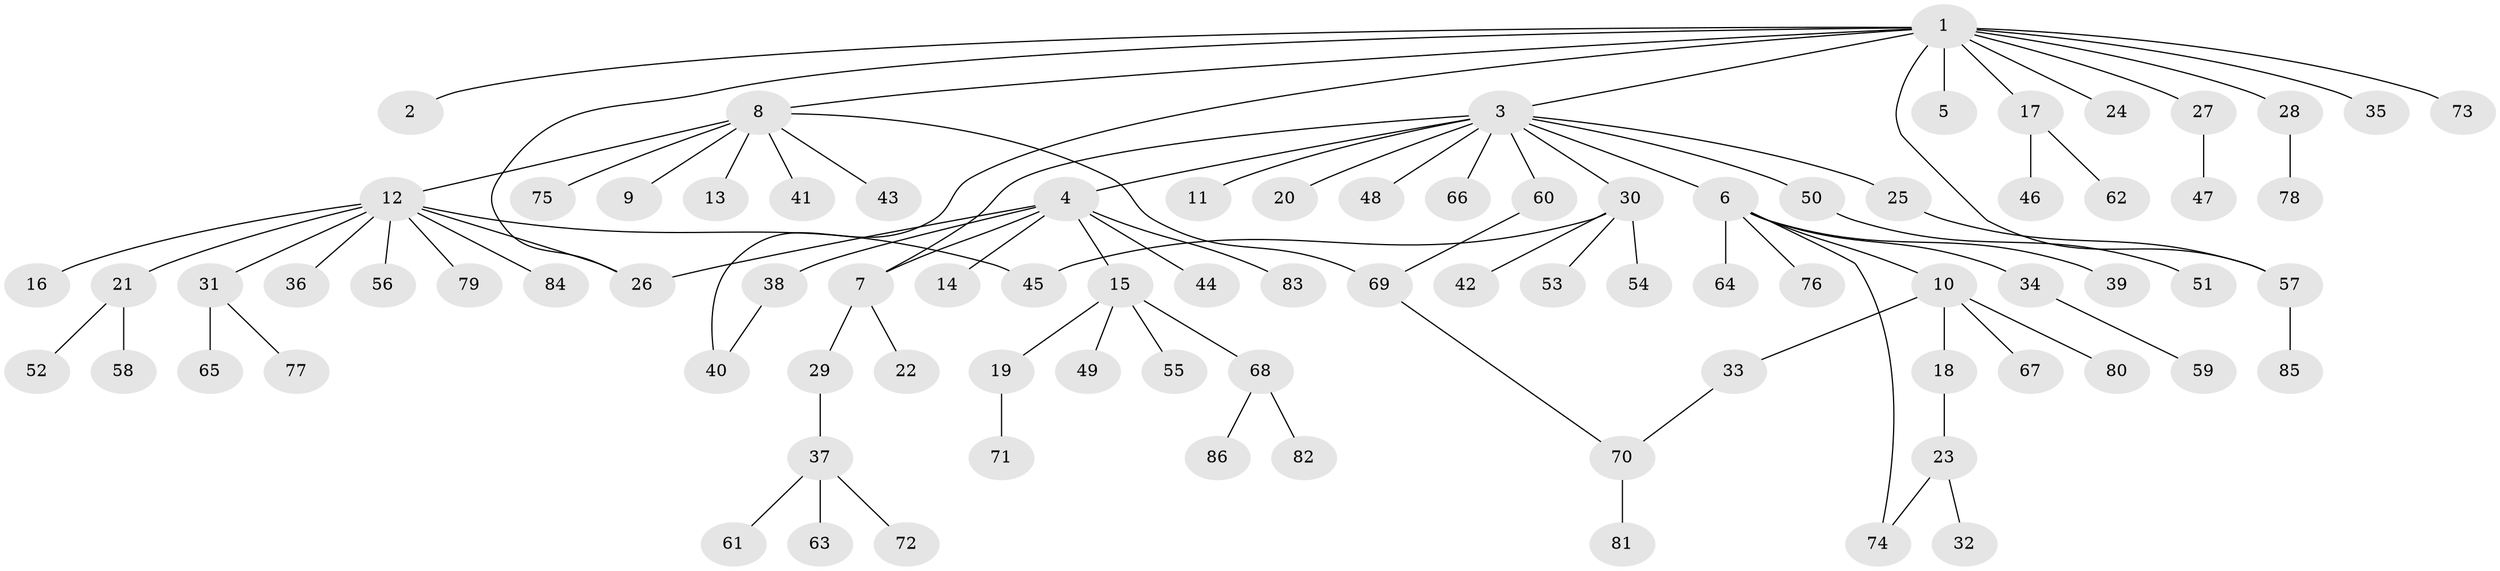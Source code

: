 // coarse degree distribution, {8: 0.058823529411764705, 1: 0.8529411764705882, 2: 0.029411764705882353, 5: 0.029411764705882353, 16: 0.029411764705882353}
// Generated by graph-tools (version 1.1) at 2025/51/03/04/25 21:51:00]
// undirected, 86 vertices, 94 edges
graph export_dot {
graph [start="1"]
  node [color=gray90,style=filled];
  1;
  2;
  3;
  4;
  5;
  6;
  7;
  8;
  9;
  10;
  11;
  12;
  13;
  14;
  15;
  16;
  17;
  18;
  19;
  20;
  21;
  22;
  23;
  24;
  25;
  26;
  27;
  28;
  29;
  30;
  31;
  32;
  33;
  34;
  35;
  36;
  37;
  38;
  39;
  40;
  41;
  42;
  43;
  44;
  45;
  46;
  47;
  48;
  49;
  50;
  51;
  52;
  53;
  54;
  55;
  56;
  57;
  58;
  59;
  60;
  61;
  62;
  63;
  64;
  65;
  66;
  67;
  68;
  69;
  70;
  71;
  72;
  73;
  74;
  75;
  76;
  77;
  78;
  79;
  80;
  81;
  82;
  83;
  84;
  85;
  86;
  1 -- 2;
  1 -- 3;
  1 -- 5;
  1 -- 8;
  1 -- 17;
  1 -- 24;
  1 -- 26;
  1 -- 27;
  1 -- 28;
  1 -- 35;
  1 -- 40;
  1 -- 57;
  1 -- 73;
  3 -- 4;
  3 -- 6;
  3 -- 7;
  3 -- 11;
  3 -- 20;
  3 -- 25;
  3 -- 30;
  3 -- 48;
  3 -- 50;
  3 -- 60;
  3 -- 66;
  4 -- 7;
  4 -- 14;
  4 -- 15;
  4 -- 26;
  4 -- 38;
  4 -- 44;
  4 -- 83;
  6 -- 10;
  6 -- 34;
  6 -- 39;
  6 -- 64;
  6 -- 74;
  6 -- 76;
  7 -- 22;
  7 -- 29;
  8 -- 9;
  8 -- 12;
  8 -- 13;
  8 -- 41;
  8 -- 43;
  8 -- 69;
  8 -- 75;
  10 -- 18;
  10 -- 33;
  10 -- 67;
  10 -- 80;
  12 -- 16;
  12 -- 21;
  12 -- 26;
  12 -- 31;
  12 -- 36;
  12 -- 45;
  12 -- 56;
  12 -- 79;
  12 -- 84;
  15 -- 19;
  15 -- 49;
  15 -- 55;
  15 -- 68;
  17 -- 46;
  17 -- 62;
  18 -- 23;
  19 -- 71;
  21 -- 52;
  21 -- 58;
  23 -- 32;
  23 -- 74;
  25 -- 57;
  27 -- 47;
  28 -- 78;
  29 -- 37;
  30 -- 42;
  30 -- 45;
  30 -- 53;
  30 -- 54;
  31 -- 65;
  31 -- 77;
  33 -- 70;
  34 -- 59;
  37 -- 61;
  37 -- 63;
  37 -- 72;
  38 -- 40;
  50 -- 51;
  57 -- 85;
  60 -- 69;
  68 -- 82;
  68 -- 86;
  69 -- 70;
  70 -- 81;
}
